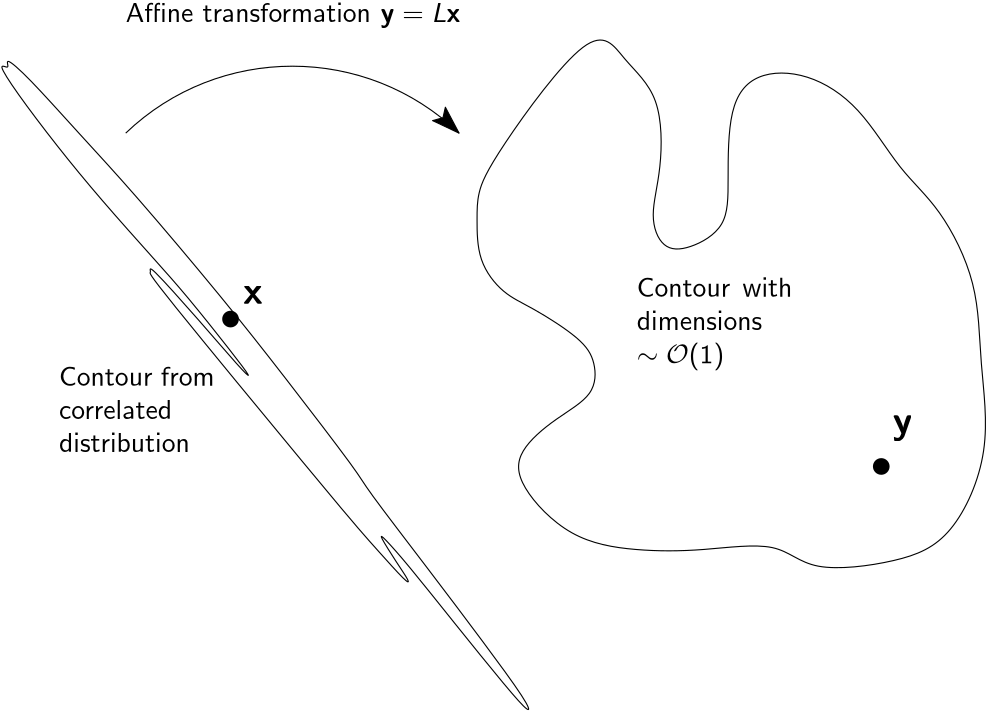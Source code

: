 <?xml version="1.0"?>
<!DOCTYPE ipe SYSTEM "ipe.dtd">
<ipe version="70005" creator="Ipe 7.1.4">
<info created="D:20150116172646" modified="D:20150116202548"/>
<ipestyle name="basic">
<symbol name="arrow/arc(spx)">
<path stroke="sym-stroke" fill="sym-stroke" pen="sym-pen">
0 0 m
-1 0.333 l
-1 -0.333 l
h
</path>
</symbol>
<symbol name="arrow/farc(spx)">
<path stroke="sym-stroke" fill="white" pen="sym-pen">
0 0 m
-1 0.333 l
-1 -0.333 l
h
</path>
</symbol>
<symbol name="mark/circle(sx)" transformations="translations">
<path fill="sym-stroke">
0.6 0 0 0.6 0 0 e
0.4 0 0 0.4 0 0 e
</path>
</symbol>
<symbol name="mark/disk(sx)" transformations="translations">
<path fill="sym-stroke">
0.6 0 0 0.6 0 0 e
</path>
</symbol>
<symbol name="mark/fdisk(sfx)" transformations="translations">
<group>
<path fill="sym-fill">
0.5 0 0 0.5 0 0 e
</path>
<path fill="sym-stroke" fillrule="eofill">
0.6 0 0 0.6 0 0 e
0.4 0 0 0.4 0 0 e
</path>
</group>
</symbol>
<symbol name="mark/box(sx)" transformations="translations">
<path fill="sym-stroke" fillrule="eofill">
-0.6 -0.6 m
0.6 -0.6 l
0.6 0.6 l
-0.6 0.6 l
h
-0.4 -0.4 m
0.4 -0.4 l
0.4 0.4 l
-0.4 0.4 l
h
</path>
</symbol>
<symbol name="mark/square(sx)" transformations="translations">
<path fill="sym-stroke">
-0.6 -0.6 m
0.6 -0.6 l
0.6 0.6 l
-0.6 0.6 l
h
</path>
</symbol>
<symbol name="mark/fsquare(sfx)" transformations="translations">
<group>
<path fill="sym-fill">
-0.5 -0.5 m
0.5 -0.5 l
0.5 0.5 l
-0.5 0.5 l
h
</path>
<path fill="sym-stroke" fillrule="eofill">
-0.6 -0.6 m
0.6 -0.6 l
0.6 0.6 l
-0.6 0.6 l
h
-0.4 -0.4 m
0.4 -0.4 l
0.4 0.4 l
-0.4 0.4 l
h
</path>
</group>
</symbol>
<symbol name="mark/cross(sx)" transformations="translations">
<group>
<path fill="sym-stroke">
-0.43 -0.57 m
0.57 0.43 l
0.43 0.57 l
-0.57 -0.43 l
h
</path>
<path fill="sym-stroke">
-0.43 0.57 m
0.57 -0.43 l
0.43 -0.57 l
-0.57 0.43 l
h
</path>
</group>
</symbol>
<symbol name="arrow/fnormal(spx)">
<path stroke="sym-stroke" fill="white" pen="sym-pen">
0 0 m
-1 0.333 l
-1 -0.333 l
h
</path>
</symbol>
<symbol name="arrow/pointed(spx)">
<path stroke="sym-stroke" fill="sym-stroke" pen="sym-pen">
0 0 m
-1 0.333 l
-0.8 0 l
-1 -0.333 l
h
</path>
</symbol>
<symbol name="arrow/fpointed(spx)">
<path stroke="sym-stroke" fill="white" pen="sym-pen">
0 0 m
-1 0.333 l
-0.8 0 l
-1 -0.333 l
h
</path>
</symbol>
<symbol name="arrow/linear(spx)">
<path stroke="sym-stroke" pen="sym-pen">
-1 0.333 m
0 0 l
-1 -0.333 l
</path>
</symbol>
<symbol name="arrow/fdouble(spx)">
<path stroke="sym-stroke" fill="white" pen="sym-pen">
0 0 m
-1 0.333 l
-1 -0.333 l
h
-1 0 m
-2 0.333 l
-2 -0.333 l
h
</path>
</symbol>
<symbol name="arrow/double(spx)">
<path stroke="sym-stroke" fill="sym-stroke" pen="sym-pen">
0 0 m
-1 0.333 l
-1 -0.333 l
h
-1 0 m
-2 0.333 l
-2 -0.333 l
h
</path>
</symbol>
<pen name="heavier" value="0.8"/>
<pen name="fat" value="1.2"/>
<pen name="ultrafat" value="2"/>
<symbolsize name="large" value="5"/>
<symbolsize name="small" value="2"/>
<symbolsize name="tiny" value="1.1"/>
<arrowsize name="large" value="10"/>
<arrowsize name="small" value="5"/>
<arrowsize name="tiny" value="3"/>
<color name="red" value="1 0 0"/>
<color name="green" value="0 1 0"/>
<color name="blue" value="0 0 1"/>
<color name="yellow" value="1 1 0"/>
<color name="orange" value="1 0.647 0"/>
<color name="gold" value="1 0.843 0"/>
<color name="purple" value="0.627 0.125 0.941"/>
<color name="gray" value="0.745"/>
<color name="brown" value="0.647 0.165 0.165"/>
<color name="navy" value="0 0 0.502"/>
<color name="pink" value="1 0.753 0.796"/>
<color name="seagreen" value="0.18 0.545 0.341"/>
<color name="turquoise" value="0.251 0.878 0.816"/>
<color name="violet" value="0.933 0.51 0.933"/>
<color name="darkblue" value="0 0 0.545"/>
<color name="darkcyan" value="0 0.545 0.545"/>
<color name="darkgray" value="0.663"/>
<color name="darkgreen" value="0 0.392 0"/>
<color name="darkmagenta" value="0.545 0 0.545"/>
<color name="darkorange" value="1 0.549 0"/>
<color name="darkred" value="0.545 0 0"/>
<color name="lightblue" value="0.678 0.847 0.902"/>
<color name="lightcyan" value="0.878 1 1"/>
<color name="lightgray" value="0.827"/>
<color name="lightgreen" value="0.565 0.933 0.565"/>
<color name="lightyellow" value="1 1 0.878"/>
<dashstyle name="dashed" value="[4] 0"/>
<dashstyle name="dotted" value="[1 3] 0"/>
<dashstyle name="dash dotted" value="[4 2 1 2] 0"/>
<dashstyle name="dash dot dotted" value="[4 2 1 2 1 2] 0"/>
<textsize name="large" value="\large"/>
<textsize name="Large" value="\Large"/>
<textsize name="LARGE" value="\LARGE"/>
<textsize name="huge" value="\huge"/>
<textsize name="Huge" value="\Huge"/>
<textsize name="small" value="\small"/>
<textsize name="footnote" value="\footnotesize"/>
<textsize name="tiny" value="\tiny"/>
<textstyle name="center" begin="\begin{center}" end="\end{center}"/>
<textstyle name="itemize" begin="\begin{itemize}" end="\end{itemize}"/>
<textstyle name="item" begin="\begin{itemize}\item{}" end="\end{itemize}"/>
<gridsize name="4 pts" value="4"/>
<gridsize name="8 pts (~3 mm)" value="8"/>
<gridsize name="16 pts (~6 mm)" value="16"/>
<gridsize name="32 pts (~12 mm)" value="32"/>
<gridsize name="10 pts (~3.5 mm)" value="10"/>
<gridsize name="20 pts (~7 mm)" value="20"/>
<gridsize name="14 pts (~5 mm)" value="14"/>
<gridsize name="28 pts (~10 mm)" value="28"/>
<gridsize name="56 pts (~20 mm)" value="56"/>
<anglesize name="90 deg" value="90"/>
<anglesize name="60 deg" value="60"/>
<anglesize name="45 deg" value="45"/>
<anglesize name="30 deg" value="30"/>
<anglesize name="22.5 deg" value="22.5"/>
<tiling name="falling" angle="-60" step="4" width="1"/>
<tiling name="rising" angle="30" step="4" width="1"/>
</ipestyle>
<ipestyle name="beamer">
<preamble>
\makeatletter
\renewcommand{\rmdefault}{cmss}
\def\mathfamilydefault{\sfdefault}
\SetSymbolFont{operators}{normal}{OT1}{cmss}{m}{n}
\SetSymbolFont{operators}{bold}{OT1}{cmss}{bx}{n}
\DeclareSymbolFont{numbers}{\encodingdefault}{\mathfamilydefault}{m}{n}
\DeclareSymbolFont{pureletters}{\encodingdefault}{\mathfamilydefault}{m}{it}
\SetMathAlphabet{\mathrm}{normal}{\encodingdefault}{\rmdefault}{m}{n}
\DeclareMathAlphabet{\mathbf}{\encodingdefault}{\mathfamilydefault}{bx}{n}
\DeclareMathAlphabet{\mathsf}{\encodingdefault}{\sfdefault}{m}{n}
\DeclareMathAlphabet{\mathit}{\encodingdefault}{\mathfamilydefault}{m}{it}
\DeclareMathAlphabet{\mathtt}{\encodingdefault}{\ttdefault}{m}{n}
\SetSymbolFont{numbers}{bold}{\encodingdefault}{\mathfamilydefault}{bx}{n}
\SetSymbolFont{pureletters}{bold}{\encodingdefault}{\mathfamilydefault}{bx}{it}
\SetMathAlphabet{\mathrm}{bold}{\encodingdefault}{\rmdefault}{bx}{n}
\SetMathAlphabet{\mathbf}{bold}{\encodingdefault}{\mathfamilydefault}{bx}{n}
\SetMathAlphabet{\mathsf}{bold}{\encodingdefault}{\sfdefault}{bx}{n}
\SetMathAlphabet{\mathit}{bold}{\encodingdefault}{\mathfamilydefault}{bx}{it}
\SetMathAlphabet{\mathtt}{bold}{\encodingdefault}{\ttdefault}{bx}{n}

\def\operator@font{\mathgroup\symnumbers}

\DeclareMathSymbol{0}\mathalpha{numbers}{&quot;30}
\DeclareMathSymbol{1}\mathalpha{numbers}{&quot;31}
\DeclareMathSymbol{2}\mathalpha{numbers}{&quot;32}
\DeclareMathSymbol{3}\mathalpha{numbers}{&quot;33}
\DeclareMathSymbol{4}\mathalpha{numbers}{&quot;34}
\DeclareMathSymbol{5}\mathalpha{numbers}{&quot;35}
\DeclareMathSymbol{6}\mathalpha{numbers}{&quot;36}
\DeclareMathSymbol{7}\mathalpha{numbers}{&quot;37}
\DeclareMathSymbol{8}\mathalpha{numbers}{&quot;38}
\DeclareMathSymbol{9}\mathalpha{numbers}{&quot;39}

\DeclareMathSymbol{A}\mathalpha{pureletters}{&quot;41}
\DeclareMathSymbol{B}\mathalpha{pureletters}{&quot;42}
\DeclareMathSymbol{C}\mathalpha{pureletters}{&quot;43}
\DeclareMathSymbol{D}\mathalpha{pureletters}{&quot;44}
\DeclareMathSymbol{E}\mathalpha{pureletters}{&quot;45}
\DeclareMathSymbol{F}\mathalpha{pureletters}{&quot;46}
\DeclareMathSymbol{G}\mathalpha{pureletters}{&quot;47}
\DeclareMathSymbol{H}\mathalpha{pureletters}{&quot;48}
\DeclareMathSymbol{I}\mathalpha{pureletters}{&quot;49}
\DeclareMathSymbol{J}\mathalpha{pureletters}{&quot;4A}
\DeclareMathSymbol{K}\mathalpha{pureletters}{&quot;4B}
\DeclareMathSymbol{L}\mathalpha{pureletters}{&quot;4C}
\DeclareMathSymbol{M}\mathalpha{pureletters}{&quot;4D}
\DeclareMathSymbol{N}\mathalpha{pureletters}{&quot;4E}
\DeclareMathSymbol{O}\mathalpha{pureletters}{&quot;4F}
\DeclareMathSymbol{P}\mathalpha{pureletters}{&quot;50}
\DeclareMathSymbol{Q}\mathalpha{pureletters}{&quot;51}
\DeclareMathSymbol{R}\mathalpha{pureletters}{&quot;52}
\DeclareMathSymbol{S}\mathalpha{pureletters}{&quot;53}
\DeclareMathSymbol{T}\mathalpha{pureletters}{&quot;54}
\DeclareMathSymbol{U}\mathalpha{pureletters}{&quot;55}
\DeclareMathSymbol{V}\mathalpha{pureletters}{&quot;56}
\DeclareMathSymbol{W}\mathalpha{pureletters}{&quot;57}
\DeclareMathSymbol{X}\mathalpha{pureletters}{&quot;58}
\DeclareMathSymbol{Y}\mathalpha{pureletters}{&quot;59}
\DeclareMathSymbol{Z}\mathalpha{pureletters}{&quot;5A}

\DeclareMathSymbol{a}\mathalpha{pureletters}{&quot;61}
\DeclareMathSymbol{b}\mathalpha{pureletters}{&quot;62}
\DeclareMathSymbol{c}\mathalpha{pureletters}{&quot;63}
\DeclareMathSymbol{d}\mathalpha{pureletters}{&quot;64}
\DeclareMathSymbol{e}\mathalpha{pureletters}{&quot;65}
\DeclareMathSymbol{f}\mathalpha{pureletters}{&quot;66}
\DeclareMathSymbol{g}\mathalpha{pureletters}{&quot;67}
\DeclareMathSymbol{h}\mathalpha{pureletters}{&quot;68}
\DeclareMathSymbol{i}\mathalpha{pureletters}{&quot;69}
\DeclareMathSymbol{j}\mathalpha{pureletters}{&quot;6A}
\DeclareMathSymbol{k}\mathalpha{pureletters}{&quot;6B}
\DeclareMathSymbol{l}\mathalpha{pureletters}{&quot;6C}
\DeclareMathSymbol{m}\mathalpha{pureletters}{&quot;6D}
\DeclareMathSymbol{n}\mathalpha{pureletters}{&quot;6E}
\DeclareMathSymbol{o}\mathalpha{pureletters}{&quot;6F}
\DeclareMathSymbol{p}\mathalpha{pureletters}{&quot;70}
\DeclareMathSymbol{q}\mathalpha{pureletters}{&quot;71}
\DeclareMathSymbol{r}\mathalpha{pureletters}{&quot;72}
\DeclareMathSymbol{s}\mathalpha{pureletters}{&quot;73}
\DeclareMathSymbol{t}\mathalpha{pureletters}{&quot;74}
\DeclareMathSymbol{u}\mathalpha{pureletters}{&quot;75}
\DeclareMathSymbol{v}\mathalpha{pureletters}{&quot;76}
\DeclareMathSymbol{w}\mathalpha{pureletters}{&quot;77}
\DeclareMathSymbol{x}\mathalpha{pureletters}{&quot;78}
\DeclareMathSymbol{y}\mathalpha{pureletters}{&quot;79}
\DeclareMathSymbol{z}\mathalpha{pureletters}{&quot;7A}

\DeclareOldFontCommand{\rm}{\normalfont\rmfamily}{\mathrm}
\DeclareOldFontCommand{\sf}{\normalfont\sffamily}{\mathsf}
\DeclareOldFontCommand{\tt}{\normalfont\ttfamily}{\mathtt}
\DeclareOldFontCommand{\bf}{\normalfont\bfseries}{\mathbf}
\DeclareOldFontCommand{\it}{\normalfont\itshape}{\mathit}
\DeclareOldFontCommand{\sl}{\normalfont\slshape}{\@nomath\sl}
\DeclareOldFontCommand{\sc}{\normalfont\scshape}{\@nomath\sc}
\DeclareRobustCommand*\cal{\@fontswitch\relax\mathcal}
\DeclareRobustCommand*\mit{\@fontswitch\relax\mathnormal}
\makeatother
</preamble>
<layout paper="364.2 273.1" origin="0 0" frame="500 300" crop="no"/>
</ipestyle>
<page>
<layer name="alpha"/>
<view layers="alpha" active="alpha"/>
<path layer="alpha" matrix="1.18919 0 0 1.00391 -68.1081 -14.8563" stroke="black">
272 80
252 80
232 84
216 104
216 116
228 128
240 136
240 148
236 156
220 168
212 172
204 184
204 200
204 208
208 220
240 272
248 256
260 244
260 216
256 200
260 188
268 188
280 196
280 212
280 240
288 252
304 252
320 240
332 216
344 204
356 176
356 148
360 116
348 84
332 76
304 72
296 84 u
</path>
<path stroke="black" arrow="pointed/large">
48 216 m
86.7589 0 0 -86.7589 108 153.333 168 216 a
</path>
<text matrix="1 0 0 1 16 0" transformations="translations" pos="8 132" stroke="black" type="minipage" width="56" height="17.899" depth="12.93" valign="top">Contour from correlated distribution</text>
<text transformations="translations" pos="48 256" stroke="black" type="label" width="120.479" height="6.926" depth="1.93" valign="baseline">Affine transformation ${\bf y} = L {\bf x}$</text>
<text transformations="translations" pos="152 188" stroke="black" type="label" width="0" height="0" depth="0" valign="baseline"></text>
<use name="mark/disk(sx)" pos="320 96" size="large" stroke="black"/>
<text transformations="translations" pos="324 108" stroke="black" type="label" width="7.173" height="6.575" depth="2.79" valign="baseline" size="Large">$${\bf y}$$</text>
<path matrix="-0.940272 1.24713 -0.696853 0.778404 469.556 -343.913" stroke="black">
272 80
252 80
232 84
216 104
216 116
228 128
240 136
240 148
236 156
220 168
212 172
204 184
204 200
204 208
208 220
240 272
248 256
260 244
260 216
256 200
260 188
268 188
280 196
280 212
280 240
288 252
304 252
320 240
332 216
344 204
356 176
356 148
360 116
348 84
332 76
304 72
296 84 u
</path>
<use matrix="-0.790683 1.04872 -0.694139 0.775372 405.392 -260.967" name="mark/disk(sx)" pos="320 96" size="large" stroke="black"/>
<text matrix="-0.790683 1.04872 -0.694139 0.775372 421.392 -268.967" transformations="translations" pos="324 108" stroke="black" type="label" width="7.173" height="6.575" depth="0" valign="baseline" size="Large">$${\bf x}$$</text>
<text transformations="translations" pos="232 164" stroke="black" type="minipage" width="56" height="19.139" depth="14.18" valign="top">Contour with dimensions 

$\sim\mathcal{O}(1)$</text>
</page>
</ipe>
